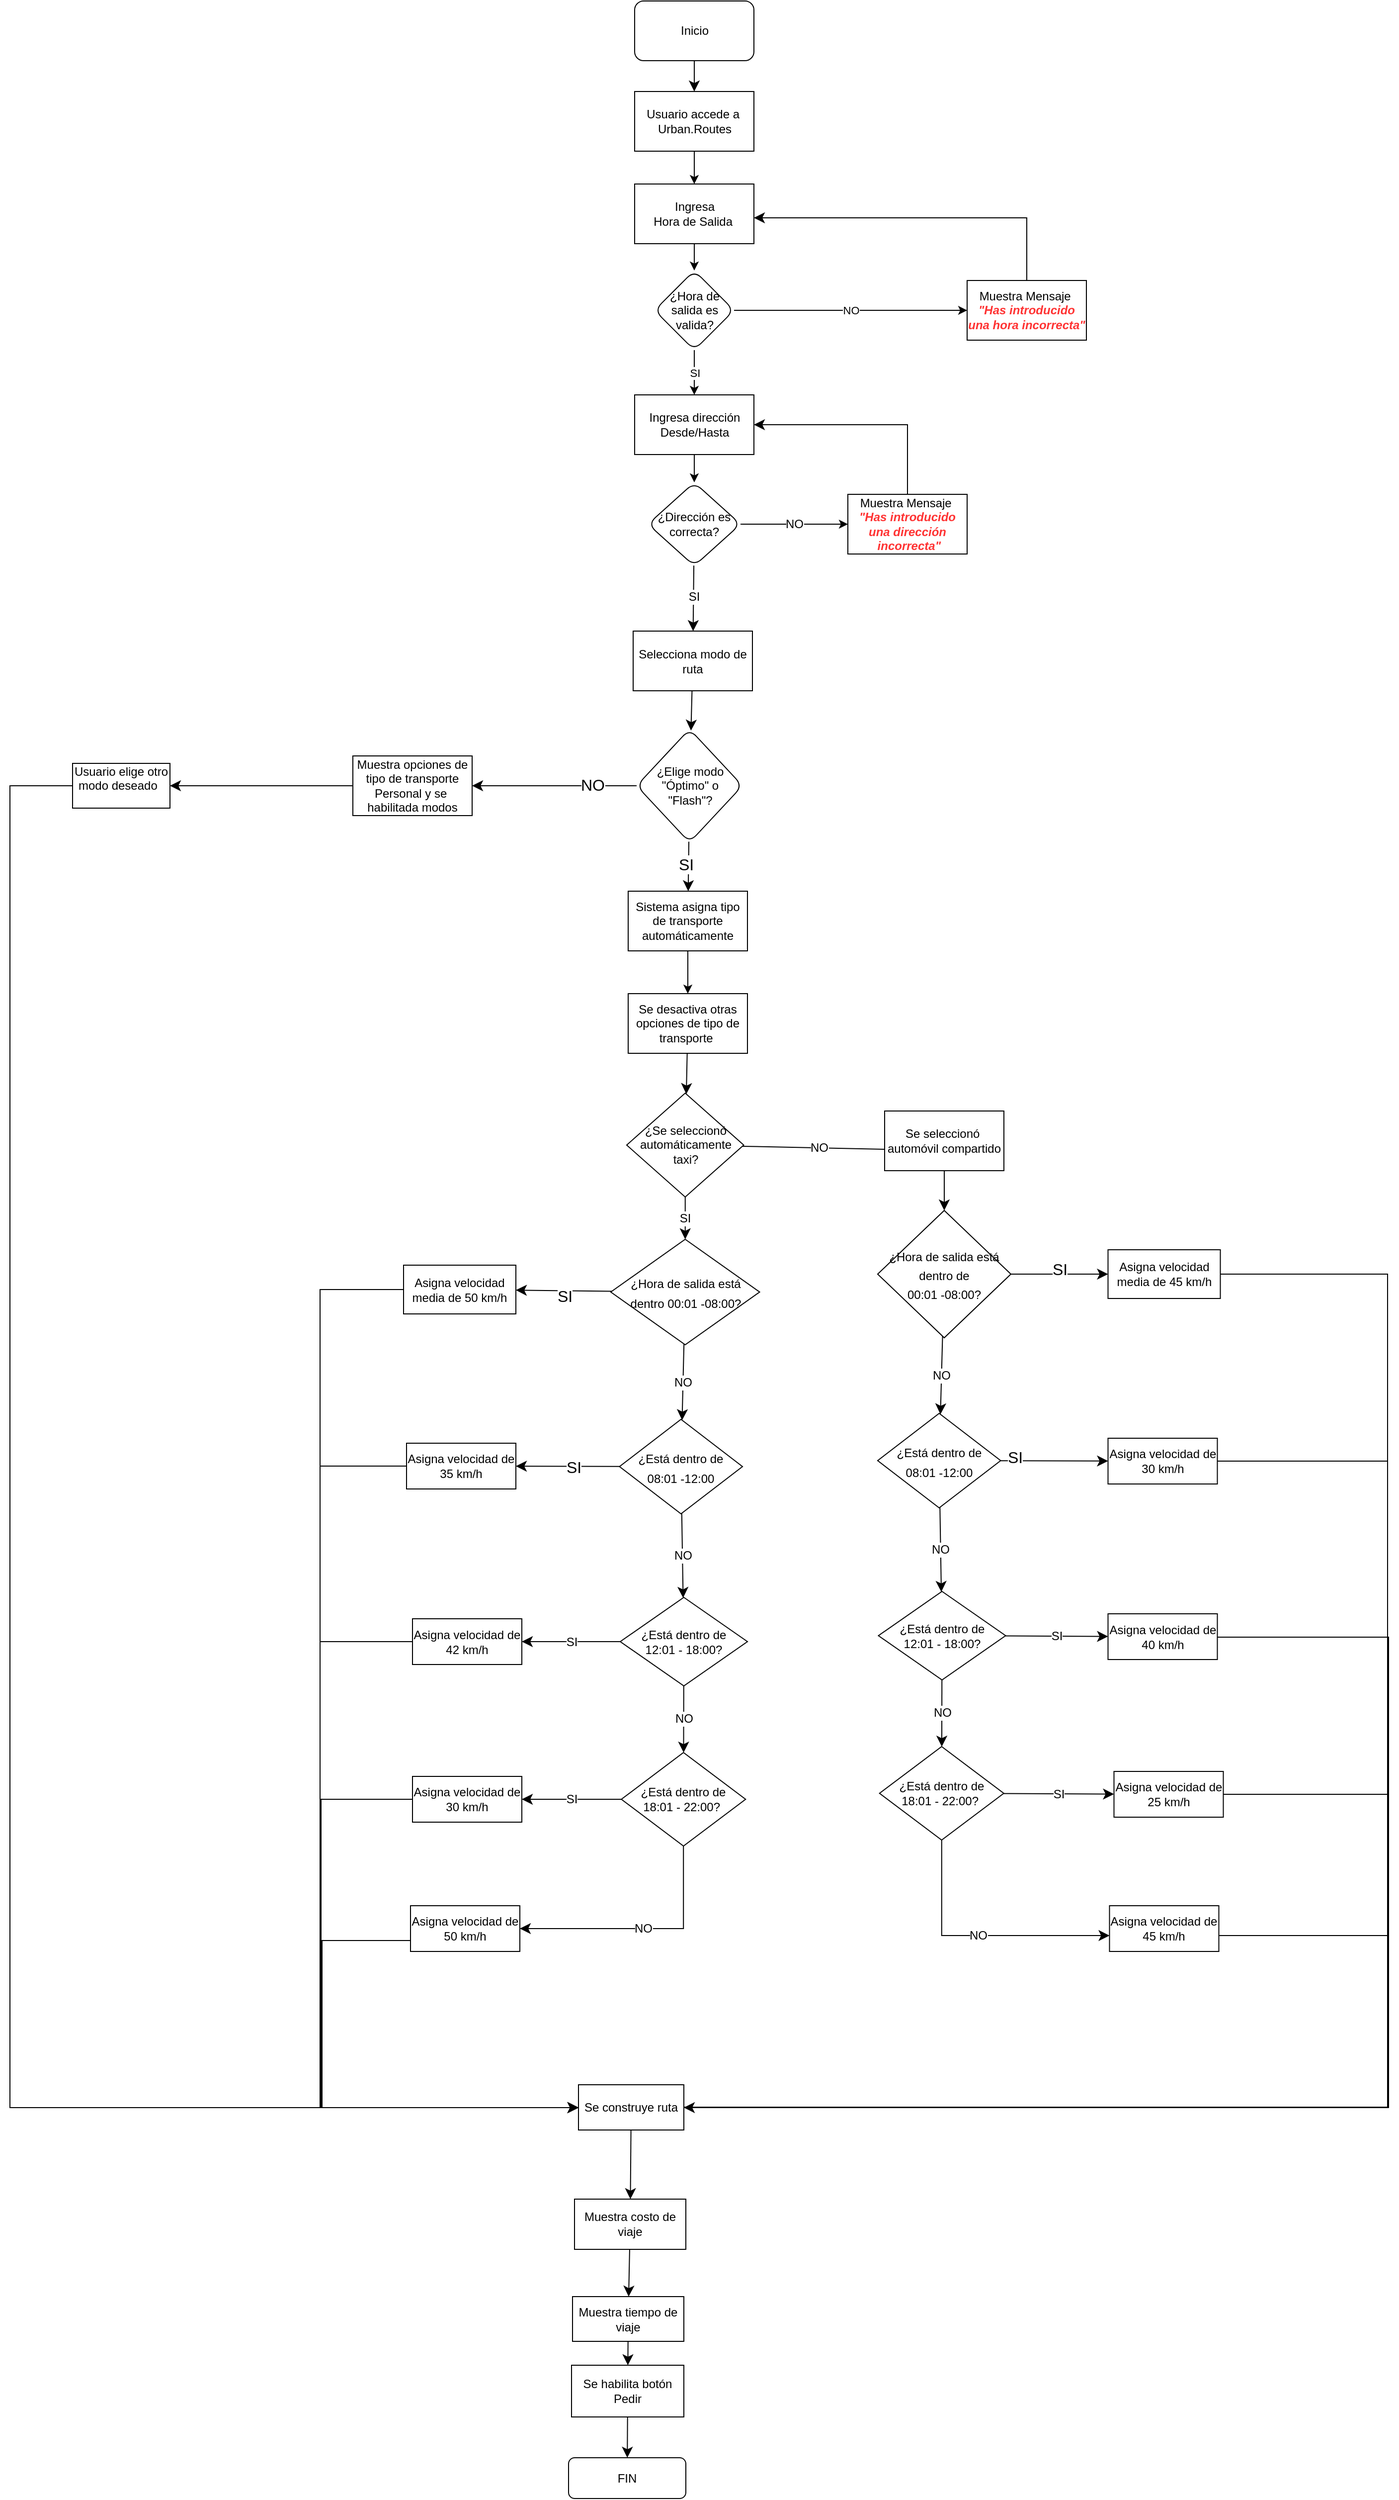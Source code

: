 <mxfile version="21.5.2" type="device">
  <diagram name="Copia de Diagrama de flujos" id="byBiHym7ntXCH05FUIv-">
    <mxGraphModel dx="3190" dy="2285" grid="0" gridSize="10" guides="1" tooltips="1" connect="1" arrows="1" fold="1" page="0" pageScale="1" pageWidth="827" pageHeight="1169" math="0" shadow="0">
      <root>
        <mxCell id="DJVKlbWjFwOTCAUO51Do-0" />
        <mxCell id="DJVKlbWjFwOTCAUO51Do-1" parent="DJVKlbWjFwOTCAUO51Do-0" />
        <mxCell id="DJVKlbWjFwOTCAUO51Do-20" value="" style="edgeStyle=none;curved=1;rounded=0;orthogonalLoop=1;jettySize=auto;html=1;fontSize=12;startSize=8;endSize=8;" edge="1" parent="DJVKlbWjFwOTCAUO51Do-1" source="DJVKlbWjFwOTCAUO51Do-24" target="DJVKlbWjFwOTCAUO51Do-32">
          <mxGeometry relative="1" as="geometry" />
        </mxCell>
        <mxCell id="DJVKlbWjFwOTCAUO51Do-21" value="&lt;font style=&quot;vertical-align: inherit;&quot;&gt;&lt;font style=&quot;vertical-align: inherit;&quot;&gt;SI&lt;/font&gt;&lt;/font&gt;" style="edgeLabel;html=1;align=center;verticalAlign=middle;resizable=0;points=[];fontSize=16;" vertex="1" connectable="0" parent="DJVKlbWjFwOTCAUO51Do-20">
          <mxGeometry x="0.247" y="-1" relative="1" as="geometry">
            <mxPoint x="-2" y="-8" as="offset" />
          </mxGeometry>
        </mxCell>
        <mxCell id="DJVKlbWjFwOTCAUO51Do-22" value="" style="edgeStyle=none;curved=1;rounded=0;orthogonalLoop=1;jettySize=auto;html=1;fontSize=12;startSize=8;endSize=8;" edge="1" parent="DJVKlbWjFwOTCAUO51Do-1" source="DJVKlbWjFwOTCAUO51Do-24" target="DJVKlbWjFwOTCAUO51Do-26">
          <mxGeometry relative="1" as="geometry" />
        </mxCell>
        <mxCell id="DJVKlbWjFwOTCAUO51Do-23" value="NO" style="edgeLabel;html=1;align=center;verticalAlign=middle;resizable=0;points=[];fontSize=16;" vertex="1" connectable="0" parent="DJVKlbWjFwOTCAUO51Do-22">
          <mxGeometry x="-0.454" y="-1" relative="1" as="geometry">
            <mxPoint as="offset" />
          </mxGeometry>
        </mxCell>
        <mxCell id="DJVKlbWjFwOTCAUO51Do-24" value="&lt;font style=&quot;vertical-align: inherit;&quot;&gt;&lt;font style=&quot;vertical-align: inherit;&quot;&gt;¿Elige modo &quot;Óptimo&quot; o &quot;Flash&quot;?&lt;/font&gt;&lt;/font&gt;" style="rhombus;whiteSpace=wrap;html=1;rounded=1;" vertex="1" parent="DJVKlbWjFwOTCAUO51Do-1">
          <mxGeometry x="101.5" y="287" width="106.5" height="114" as="geometry" />
        </mxCell>
        <mxCell id="OaD3FQ7PiitbQFgvb0ac-13" style="edgeStyle=none;curved=1;rounded=0;orthogonalLoop=1;jettySize=auto;html=1;fontSize=12;startSize=8;endSize=8;" edge="1" parent="DJVKlbWjFwOTCAUO51Do-1" source="DJVKlbWjFwOTCAUO51Do-26" target="OaD3FQ7PiitbQFgvb0ac-12">
          <mxGeometry relative="1" as="geometry" />
        </mxCell>
        <mxCell id="DJVKlbWjFwOTCAUO51Do-26" value="&lt;font style=&quot;vertical-align: inherit;&quot;&gt;&lt;font style=&quot;vertical-align: inherit;&quot;&gt;Muestra opciones de tipo de transporte Personal y se&amp;nbsp; habilitada modos&lt;/font&gt;&lt;/font&gt;" style="whiteSpace=wrap;html=1;rounded=0;" vertex="1" parent="DJVKlbWjFwOTCAUO51Do-1">
          <mxGeometry x="-184" y="314" width="120" height="60" as="geometry" />
        </mxCell>
        <mxCell id="OaD3FQ7PiitbQFgvb0ac-4" style="edgeStyle=none;curved=1;rounded=0;orthogonalLoop=1;jettySize=auto;html=1;fontSize=12;startSize=8;endSize=8;" edge="1" parent="DJVKlbWjFwOTCAUO51Do-1" source="DJVKlbWjFwOTCAUO51Do-30" target="OaD3FQ7PiitbQFgvb0ac-0">
          <mxGeometry relative="1" as="geometry" />
        </mxCell>
        <mxCell id="DJVKlbWjFwOTCAUO51Do-30" value="Muestra costo de viaje" style="whiteSpace=wrap;html=1;rounded=0;" vertex="1" parent="DJVKlbWjFwOTCAUO51Do-1">
          <mxGeometry x="39" y="1765" width="112" height="50.5" as="geometry" />
        </mxCell>
        <mxCell id="DJVKlbWjFwOTCAUO51Do-31" value="" style="edgeStyle=orthogonalEdgeStyle;rounded=0;orthogonalLoop=1;jettySize=auto;html=1;" edge="1" parent="DJVKlbWjFwOTCAUO51Do-1" source="DJVKlbWjFwOTCAUO51Do-32" target="DJVKlbWjFwOTCAUO51Do-34">
          <mxGeometry relative="1" as="geometry" />
        </mxCell>
        <mxCell id="DJVKlbWjFwOTCAUO51Do-32" value="&lt;font style=&quot;vertical-align: inherit;&quot;&gt;&lt;font style=&quot;vertical-align: inherit;&quot;&gt;Sistema asigna tipo de transporte automáticamente&lt;/font&gt;&lt;/font&gt;" style="whiteSpace=wrap;html=1;rounded=0;" vertex="1" parent="DJVKlbWjFwOTCAUO51Do-1">
          <mxGeometry x="93" y="450" width="120" height="60" as="geometry" />
        </mxCell>
        <mxCell id="VWVHDejCQI2ahtRvYN2B-2" value="" style="edgeStyle=none;curved=1;rounded=0;orthogonalLoop=1;jettySize=auto;html=1;fontSize=12;startSize=8;endSize=8;" edge="1" parent="DJVKlbWjFwOTCAUO51Do-1" source="DJVKlbWjFwOTCAUO51Do-34" target="DJVKlbWjFwOTCAUO51Do-72">
          <mxGeometry relative="1" as="geometry" />
        </mxCell>
        <mxCell id="DJVKlbWjFwOTCAUO51Do-34" value="Se desactiva otras opciones de tipo de transporte&amp;nbsp;" style="whiteSpace=wrap;html=1;rounded=0;" vertex="1" parent="DJVKlbWjFwOTCAUO51Do-1">
          <mxGeometry x="93" y="553" width="120" height="60" as="geometry" />
        </mxCell>
        <mxCell id="ie_WDVUmgcFGtr-036Cm-3" value="" style="edgeStyle=none;curved=1;rounded=0;orthogonalLoop=1;jettySize=auto;html=1;fontSize=12;startSize=8;endSize=8;" edge="1" parent="DJVKlbWjFwOTCAUO51Do-1" source="DJVKlbWjFwOTCAUO51Do-35" target="DJVKlbWjFwOTCAUO51Do-24">
          <mxGeometry relative="1" as="geometry" />
        </mxCell>
        <mxCell id="DJVKlbWjFwOTCAUO51Do-35" value="Selecciona modo de ruta" style="whiteSpace=wrap;html=1;rounded=0;" vertex="1" parent="DJVKlbWjFwOTCAUO51Do-1">
          <mxGeometry x="98" y="188.5" width="120" height="60" as="geometry" />
        </mxCell>
        <mxCell id="DJVKlbWjFwOTCAUO51Do-38" value="FIN" style="whiteSpace=wrap;html=1;rounded=1;" vertex="1" parent="DJVKlbWjFwOTCAUO51Do-1">
          <mxGeometry x="33" y="2025" width="118" height="41" as="geometry" />
        </mxCell>
        <mxCell id="DJVKlbWjFwOTCAUO51Do-45" style="edgeStyle=none;curved=1;rounded=0;orthogonalLoop=1;jettySize=auto;html=1;exitX=0.75;exitY=0;exitDx=0;exitDy=0;fontSize=12;startSize=8;endSize=8;" edge="1" parent="DJVKlbWjFwOTCAUO51Do-1">
          <mxGeometry relative="1" as="geometry">
            <mxPoint x="-203.75" y="431" as="sourcePoint" />
            <mxPoint x="-203.75" y="431" as="targetPoint" />
          </mxGeometry>
        </mxCell>
        <mxCell id="DJVKlbWjFwOTCAUO51Do-46" style="edgeStyle=none;curved=1;rounded=0;orthogonalLoop=1;jettySize=auto;html=1;exitX=0.25;exitY=0;exitDx=0;exitDy=0;fontSize=12;startSize=8;endSize=8;" edge="1" parent="DJVKlbWjFwOTCAUO51Do-1" source="DJVKlbWjFwOTCAUO51Do-32" target="DJVKlbWjFwOTCAUO51Do-32">
          <mxGeometry relative="1" as="geometry" />
        </mxCell>
        <mxCell id="DJVKlbWjFwOTCAUO51Do-48" value="NO" style="edgeStyle=none;curved=1;rounded=0;orthogonalLoop=1;jettySize=auto;html=1;fontSize=12;startSize=8;endSize=8;" edge="1" parent="DJVKlbWjFwOTCAUO51Do-1" source="DJVKlbWjFwOTCAUO51Do-51" target="DJVKlbWjFwOTCAUO51Do-56">
          <mxGeometry relative="1" as="geometry">
            <mxPoint x="152" y="932" as="sourcePoint" />
          </mxGeometry>
        </mxCell>
        <mxCell id="DJVKlbWjFwOTCAUO51Do-49" style="edgeStyle=none;curved=1;rounded=0;orthogonalLoop=1;jettySize=auto;html=1;fontSize=12;startSize=8;endSize=8;" edge="1" parent="DJVKlbWjFwOTCAUO51Do-1" source="DJVKlbWjFwOTCAUO51Do-51" target="DJVKlbWjFwOTCAUO51Do-52">
          <mxGeometry relative="1" as="geometry" />
        </mxCell>
        <mxCell id="DJVKlbWjFwOTCAUO51Do-50" value="SI" style="edgeLabel;html=1;align=center;verticalAlign=middle;resizable=0;points=[];fontSize=16;" connectable="0" vertex="1" parent="DJVKlbWjFwOTCAUO51Do-49">
          <mxGeometry x="-0.007" y="5" relative="1" as="geometry">
            <mxPoint as="offset" />
          </mxGeometry>
        </mxCell>
        <mxCell id="DJVKlbWjFwOTCAUO51Do-51" value="&lt;font style=&quot;font-size: 12px;&quot;&gt;¿Hora de salida está dentro 00:01 -08:00?&lt;/font&gt;" style="rhombus;whiteSpace=wrap;html=1;fontSize=16;" vertex="1" parent="DJVKlbWjFwOTCAUO51Do-1">
          <mxGeometry x="75.5" y="800" width="149.75" height="106" as="geometry" />
        </mxCell>
        <mxCell id="OaD3FQ7PiitbQFgvb0ac-7" style="edgeStyle=orthogonalEdgeStyle;rounded=0;orthogonalLoop=1;jettySize=auto;html=1;fontSize=12;startSize=8;endSize=8;" edge="1" parent="DJVKlbWjFwOTCAUO51Do-1" source="DJVKlbWjFwOTCAUO51Do-52" target="OaD3FQ7PiitbQFgvb0ac-17">
          <mxGeometry relative="1" as="geometry">
            <mxPoint x="-244" y="1653" as="targetPoint" />
            <Array as="points">
              <mxPoint x="-217" y="851" />
              <mxPoint x="-217" y="1673" />
            </Array>
          </mxGeometry>
        </mxCell>
        <mxCell id="DJVKlbWjFwOTCAUO51Do-52" value="Asigna velocidad media de 50 km/h" style="rounded=0;whiteSpace=wrap;html=1;fontSize=12;" vertex="1" parent="DJVKlbWjFwOTCAUO51Do-1">
          <mxGeometry x="-133" y="826" width="113" height="49" as="geometry" />
        </mxCell>
        <mxCell id="DJVKlbWjFwOTCAUO51Do-53" value="NO" style="edgeStyle=none;curved=1;rounded=0;orthogonalLoop=1;jettySize=auto;html=1;fontSize=12;startSize=8;endSize=8;" edge="1" parent="DJVKlbWjFwOTCAUO51Do-1" source="DJVKlbWjFwOTCAUO51Do-56" target="DJVKlbWjFwOTCAUO51Do-60">
          <mxGeometry relative="1" as="geometry" />
        </mxCell>
        <mxCell id="DJVKlbWjFwOTCAUO51Do-54" value="" style="edgeStyle=none;curved=1;rounded=0;orthogonalLoop=1;jettySize=auto;html=1;fontSize=12;startSize=8;endSize=8;" edge="1" parent="DJVKlbWjFwOTCAUO51Do-1" source="DJVKlbWjFwOTCAUO51Do-56" target="DJVKlbWjFwOTCAUO51Do-57">
          <mxGeometry relative="1" as="geometry" />
        </mxCell>
        <mxCell id="DJVKlbWjFwOTCAUO51Do-55" value="SI" style="edgeLabel;html=1;align=center;verticalAlign=middle;resizable=0;points=[];fontSize=16;" connectable="0" vertex="1" parent="DJVKlbWjFwOTCAUO51Do-54">
          <mxGeometry x="-0.421" y="2" relative="1" as="geometry">
            <mxPoint x="-17" y="-2" as="offset" />
          </mxGeometry>
        </mxCell>
        <mxCell id="DJVKlbWjFwOTCAUO51Do-56" value="&lt;font style=&quot;font-size: 12px;&quot;&gt;¿Está dentro de &lt;br&gt;08:01 -12:00&lt;/font&gt;" style="rhombus;whiteSpace=wrap;html=1;fontSize=16;" vertex="1" parent="DJVKlbWjFwOTCAUO51Do-1">
          <mxGeometry x="84.25" y="981" width="123.75" height="95" as="geometry" />
        </mxCell>
        <mxCell id="OaD3FQ7PiitbQFgvb0ac-21" style="edgeStyle=orthogonalEdgeStyle;rounded=0;orthogonalLoop=1;jettySize=auto;html=1;fontSize=12;startSize=8;endSize=8;" edge="1" parent="DJVKlbWjFwOTCAUO51Do-1" source="DJVKlbWjFwOTCAUO51Do-57" target="OaD3FQ7PiitbQFgvb0ac-17">
          <mxGeometry relative="1" as="geometry">
            <Array as="points">
              <mxPoint x="-217" y="1028" />
              <mxPoint x="-217" y="1673" />
            </Array>
          </mxGeometry>
        </mxCell>
        <mxCell id="DJVKlbWjFwOTCAUO51Do-57" value="Asigna velocidad de &lt;br&gt;35 km/h" style="rounded=0;whiteSpace=wrap;html=1;fontSize=12;" vertex="1" parent="DJVKlbWjFwOTCAUO51Do-1">
          <mxGeometry x="-130" y="1005" width="110" height="46" as="geometry" />
        </mxCell>
        <mxCell id="DJVKlbWjFwOTCAUO51Do-58" value="NO" style="edgeStyle=none;curved=1;rounded=0;orthogonalLoop=1;jettySize=auto;html=1;fontSize=12;startSize=8;endSize=8;" edge="1" parent="DJVKlbWjFwOTCAUO51Do-1" source="DJVKlbWjFwOTCAUO51Do-60" target="DJVKlbWjFwOTCAUO51Do-64">
          <mxGeometry relative="1" as="geometry" />
        </mxCell>
        <mxCell id="DJVKlbWjFwOTCAUO51Do-59" value="SI" style="edgeStyle=none;curved=1;rounded=0;orthogonalLoop=1;jettySize=auto;html=1;fontSize=12;startSize=8;endSize=8;" edge="1" parent="DJVKlbWjFwOTCAUO51Do-1" source="DJVKlbWjFwOTCAUO51Do-60" target="DJVKlbWjFwOTCAUO51Do-67">
          <mxGeometry relative="1" as="geometry" />
        </mxCell>
        <mxCell id="DJVKlbWjFwOTCAUO51Do-60" value="¿Está dentro de&lt;br&gt;&amp;nbsp;12:01 - 18:00?&amp;nbsp;" style="rhombus;whiteSpace=wrap;html=1;fontSize=12;" vertex="1" parent="DJVKlbWjFwOTCAUO51Do-1">
          <mxGeometry x="85" y="1160" width="128" height="89" as="geometry" />
        </mxCell>
        <mxCell id="DJVKlbWjFwOTCAUO51Do-62" value="NO" style="edgeStyle=orthogonalEdgeStyle;rounded=0;orthogonalLoop=1;jettySize=auto;html=1;fontSize=12;startSize=8;endSize=8;" edge="1" parent="DJVKlbWjFwOTCAUO51Do-1" source="DJVKlbWjFwOTCAUO51Do-64" target="DJVKlbWjFwOTCAUO51Do-69">
          <mxGeometry relative="1" as="geometry">
            <mxPoint x="147.379" y="1455.473" as="targetPoint" />
            <Array as="points">
              <mxPoint x="149" y="1493" />
            </Array>
          </mxGeometry>
        </mxCell>
        <mxCell id="DJVKlbWjFwOTCAUO51Do-63" value="SI" style="edgeStyle=none;curved=1;rounded=0;orthogonalLoop=1;jettySize=auto;html=1;fontSize=12;startSize=8;endSize=8;" edge="1" parent="DJVKlbWjFwOTCAUO51Do-1" source="DJVKlbWjFwOTCAUO51Do-64" target="DJVKlbWjFwOTCAUO51Do-68">
          <mxGeometry relative="1" as="geometry" />
        </mxCell>
        <mxCell id="DJVKlbWjFwOTCAUO51Do-64" value="¿Está dentro de &lt;br&gt;18:01 - 22:00?&amp;nbsp;" style="rhombus;whiteSpace=wrap;html=1;fontSize=12;" vertex="1" parent="DJVKlbWjFwOTCAUO51Do-1">
          <mxGeometry x="86.13" y="1316" width="125" height="94" as="geometry" />
        </mxCell>
        <mxCell id="OaD3FQ7PiitbQFgvb0ac-20" style="edgeStyle=orthogonalEdgeStyle;rounded=0;orthogonalLoop=1;jettySize=auto;html=1;fontSize=12;startSize=8;endSize=8;" edge="1" parent="DJVKlbWjFwOTCAUO51Do-1" source="DJVKlbWjFwOTCAUO51Do-67" target="OaD3FQ7PiitbQFgvb0ac-17">
          <mxGeometry relative="1" as="geometry">
            <Array as="points">
              <mxPoint x="-217" y="1205" />
              <mxPoint x="-217" y="1673" />
            </Array>
          </mxGeometry>
        </mxCell>
        <mxCell id="DJVKlbWjFwOTCAUO51Do-67" value="Asigna velocidad de &lt;br&gt;42 km/h" style="rounded=0;whiteSpace=wrap;html=1;fontSize=12;" vertex="1" parent="DJVKlbWjFwOTCAUO51Do-1">
          <mxGeometry x="-124" y="1181.5" width="110" height="46" as="geometry" />
        </mxCell>
        <mxCell id="OaD3FQ7PiitbQFgvb0ac-19" style="edgeStyle=orthogonalEdgeStyle;rounded=0;orthogonalLoop=1;jettySize=auto;html=1;fontSize=12;startSize=8;endSize=8;" edge="1" parent="DJVKlbWjFwOTCAUO51Do-1" source="DJVKlbWjFwOTCAUO51Do-68" target="OaD3FQ7PiitbQFgvb0ac-17">
          <mxGeometry relative="1" as="geometry">
            <Array as="points">
              <mxPoint x="-216" y="1363" />
              <mxPoint x="-216" y="1673" />
            </Array>
          </mxGeometry>
        </mxCell>
        <mxCell id="DJVKlbWjFwOTCAUO51Do-68" value="Asigna velocidad de &lt;br&gt;30 km/h" style="rounded=0;whiteSpace=wrap;html=1;fontSize=12;" vertex="1" parent="DJVKlbWjFwOTCAUO51Do-1">
          <mxGeometry x="-124" y="1340" width="110" height="46" as="geometry" />
        </mxCell>
        <mxCell id="OaD3FQ7PiitbQFgvb0ac-18" style="edgeStyle=orthogonalEdgeStyle;rounded=0;orthogonalLoop=1;jettySize=auto;html=1;fontSize=12;startSize=8;endSize=8;" edge="1" parent="DJVKlbWjFwOTCAUO51Do-1" source="DJVKlbWjFwOTCAUO51Do-69" target="OaD3FQ7PiitbQFgvb0ac-17">
          <mxGeometry relative="1" as="geometry">
            <Array as="points">
              <mxPoint x="-215" y="1505" />
              <mxPoint x="-215" y="1673" />
            </Array>
          </mxGeometry>
        </mxCell>
        <mxCell id="DJVKlbWjFwOTCAUO51Do-69" value="Asigna velocidad de &lt;br&gt;50 km/h" style="rounded=0;whiteSpace=wrap;html=1;fontSize=12;" vertex="1" parent="DJVKlbWjFwOTCAUO51Do-1">
          <mxGeometry x="-126" y="1470" width="110" height="46" as="geometry" />
        </mxCell>
        <mxCell id="DJVKlbWjFwOTCAUO51Do-70" value="SI" style="edgeStyle=none;curved=1;rounded=0;orthogonalLoop=1;jettySize=auto;html=1;fontSize=12;startSize=8;endSize=8;" edge="1" parent="DJVKlbWjFwOTCAUO51Do-1" source="DJVKlbWjFwOTCAUO51Do-72" target="DJVKlbWjFwOTCAUO51Do-51">
          <mxGeometry relative="1" as="geometry" />
        </mxCell>
        <mxCell id="VWVHDejCQI2ahtRvYN2B-4" value="NO" style="edgeStyle=none;curved=1;rounded=0;orthogonalLoop=1;jettySize=auto;html=1;fontSize=12;startSize=8;endSize=8;entryX=0.092;entryY=0.645;entryDx=0;entryDy=0;entryPerimeter=0;" edge="1" parent="DJVKlbWjFwOTCAUO51Do-1" source="DJVKlbWjFwOTCAUO51Do-72" target="OaD3FQ7PiitbQFgvb0ac-24">
          <mxGeometry x="0.003" relative="1" as="geometry">
            <mxPoint x="348.503" y="709.715" as="targetPoint" />
            <mxPoint as="offset" />
          </mxGeometry>
        </mxCell>
        <mxCell id="DJVKlbWjFwOTCAUO51Do-72" value="¿Se seleccionó automáticamente taxi?" style="rhombus;whiteSpace=wrap;html=1;fontSize=12;direction=south;" vertex="1" parent="DJVKlbWjFwOTCAUO51Do-1">
          <mxGeometry x="91.5" y="653" width="117.75" height="104.5" as="geometry" />
        </mxCell>
        <mxCell id="VWVHDejCQI2ahtRvYN2B-5" value="NO" style="edgeStyle=none;curved=1;rounded=0;orthogonalLoop=1;jettySize=auto;html=1;fontSize=12;startSize=8;endSize=8;" edge="1" parent="DJVKlbWjFwOTCAUO51Do-1" source="VWVHDejCQI2ahtRvYN2B-8" target="VWVHDejCQI2ahtRvYN2B-13">
          <mxGeometry relative="1" as="geometry">
            <mxPoint x="411.75" y="926" as="sourcePoint" />
          </mxGeometry>
        </mxCell>
        <mxCell id="VWVHDejCQI2ahtRvYN2B-6" style="edgeStyle=none;curved=1;rounded=0;orthogonalLoop=1;jettySize=auto;html=1;fontSize=12;startSize=8;endSize=8;" edge="1" parent="DJVKlbWjFwOTCAUO51Do-1" source="VWVHDejCQI2ahtRvYN2B-8" target="VWVHDejCQI2ahtRvYN2B-9">
          <mxGeometry relative="1" as="geometry" />
        </mxCell>
        <mxCell id="VWVHDejCQI2ahtRvYN2B-7" value="SI" style="edgeLabel;html=1;align=center;verticalAlign=middle;resizable=0;points=[];fontSize=16;" connectable="0" vertex="1" parent="VWVHDejCQI2ahtRvYN2B-6">
          <mxGeometry x="-0.007" y="5" relative="1" as="geometry">
            <mxPoint as="offset" />
          </mxGeometry>
        </mxCell>
        <mxCell id="VWVHDejCQI2ahtRvYN2B-8" value="&lt;font style=&quot;font-size: 12px;&quot;&gt;¿Hora de salida está dentro de &lt;br&gt;00:01 -08:00?&lt;/font&gt;" style="rhombus;whiteSpace=wrap;html=1;fontSize=16;" vertex="1" parent="DJVKlbWjFwOTCAUO51Do-1">
          <mxGeometry x="344" y="771" width="134" height="128" as="geometry" />
        </mxCell>
        <mxCell id="OaD3FQ7PiitbQFgvb0ac-26" style="edgeStyle=orthogonalEdgeStyle;rounded=0;orthogonalLoop=1;jettySize=auto;html=1;fontSize=12;startSize=8;endSize=8;" edge="1" parent="DJVKlbWjFwOTCAUO51Do-1" source="VWVHDejCQI2ahtRvYN2B-9" target="OaD3FQ7PiitbQFgvb0ac-17">
          <mxGeometry relative="1" as="geometry">
            <Array as="points">
              <mxPoint x="857" y="835" />
              <mxPoint x="857" y="1673" />
            </Array>
          </mxGeometry>
        </mxCell>
        <mxCell id="VWVHDejCQI2ahtRvYN2B-9" value="Asigna velocidad media de 45 km/h" style="rounded=0;whiteSpace=wrap;html=1;fontSize=12;" vertex="1" parent="DJVKlbWjFwOTCAUO51Do-1">
          <mxGeometry x="575.75" y="810.5" width="113" height="49" as="geometry" />
        </mxCell>
        <mxCell id="VWVHDejCQI2ahtRvYN2B-10" value="NO" style="edgeStyle=none;curved=1;rounded=0;orthogonalLoop=1;jettySize=auto;html=1;fontSize=12;startSize=8;endSize=8;" edge="1" parent="DJVKlbWjFwOTCAUO51Do-1" source="VWVHDejCQI2ahtRvYN2B-13" target="VWVHDejCQI2ahtRvYN2B-17">
          <mxGeometry relative="1" as="geometry" />
        </mxCell>
        <mxCell id="VWVHDejCQI2ahtRvYN2B-11" value="" style="edgeStyle=none;curved=1;rounded=0;orthogonalLoop=1;jettySize=auto;html=1;fontSize=12;startSize=8;endSize=8;" edge="1" parent="DJVKlbWjFwOTCAUO51Do-1" source="VWVHDejCQI2ahtRvYN2B-13" target="VWVHDejCQI2ahtRvYN2B-14">
          <mxGeometry relative="1" as="geometry" />
        </mxCell>
        <mxCell id="VWVHDejCQI2ahtRvYN2B-12" value="SI" style="edgeLabel;html=1;align=center;verticalAlign=middle;resizable=0;points=[];fontSize=16;" connectable="0" vertex="1" parent="VWVHDejCQI2ahtRvYN2B-11">
          <mxGeometry x="-0.421" y="2" relative="1" as="geometry">
            <mxPoint x="-17" y="-2" as="offset" />
          </mxGeometry>
        </mxCell>
        <mxCell id="VWVHDejCQI2ahtRvYN2B-13" value="&lt;font style=&quot;font-size: 12px;&quot;&gt;¿Está dentro de &lt;br&gt;08:01 -12:00&lt;/font&gt;" style="rhombus;whiteSpace=wrap;html=1;fontSize=16;" vertex="1" parent="DJVKlbWjFwOTCAUO51Do-1">
          <mxGeometry x="344" y="975" width="123.75" height="95" as="geometry" />
        </mxCell>
        <mxCell id="VWVHDejCQI2ahtRvYN2B-14" value="Asigna velocidad de &lt;br&gt;30 km/h" style="rounded=0;whiteSpace=wrap;html=1;fontSize=12;" vertex="1" parent="DJVKlbWjFwOTCAUO51Do-1">
          <mxGeometry x="575.75" y="1000" width="110" height="46" as="geometry" />
        </mxCell>
        <mxCell id="VWVHDejCQI2ahtRvYN2B-15" value="NO" style="edgeStyle=none;curved=1;rounded=0;orthogonalLoop=1;jettySize=auto;html=1;fontSize=12;startSize=8;endSize=8;" edge="1" parent="DJVKlbWjFwOTCAUO51Do-1" source="VWVHDejCQI2ahtRvYN2B-17" target="VWVHDejCQI2ahtRvYN2B-20">
          <mxGeometry relative="1" as="geometry" />
        </mxCell>
        <mxCell id="VWVHDejCQI2ahtRvYN2B-16" value="SI" style="edgeStyle=none;curved=1;rounded=0;orthogonalLoop=1;jettySize=auto;html=1;fontSize=12;startSize=8;endSize=8;" edge="1" parent="DJVKlbWjFwOTCAUO51Do-1" source="VWVHDejCQI2ahtRvYN2B-17" target="VWVHDejCQI2ahtRvYN2B-23">
          <mxGeometry relative="1" as="geometry" />
        </mxCell>
        <mxCell id="VWVHDejCQI2ahtRvYN2B-17" value="¿Está dentro de&lt;br&gt;&amp;nbsp;12:01 - 18:00?&amp;nbsp;" style="rhombus;whiteSpace=wrap;html=1;fontSize=12;" vertex="1" parent="DJVKlbWjFwOTCAUO51Do-1">
          <mxGeometry x="344.75" y="1154" width="128" height="89" as="geometry" />
        </mxCell>
        <mxCell id="VWVHDejCQI2ahtRvYN2B-18" value="NO" style="edgeStyle=orthogonalEdgeStyle;rounded=0;orthogonalLoop=1;jettySize=auto;html=1;fontSize=12;startSize=8;endSize=8;" edge="1" parent="DJVKlbWjFwOTCAUO51Do-1" source="VWVHDejCQI2ahtRvYN2B-20" target="VWVHDejCQI2ahtRvYN2B-25">
          <mxGeometry relative="1" as="geometry">
            <mxPoint x="407.129" y="1449.473" as="targetPoint" />
            <Array as="points">
              <mxPoint x="408" y="1500" />
            </Array>
          </mxGeometry>
        </mxCell>
        <mxCell id="VWVHDejCQI2ahtRvYN2B-19" value="SI" style="edgeStyle=none;curved=1;rounded=0;orthogonalLoop=1;jettySize=auto;html=1;fontSize=12;startSize=8;endSize=8;" edge="1" parent="DJVKlbWjFwOTCAUO51Do-1" source="VWVHDejCQI2ahtRvYN2B-20" target="VWVHDejCQI2ahtRvYN2B-24">
          <mxGeometry relative="1" as="geometry" />
        </mxCell>
        <mxCell id="VWVHDejCQI2ahtRvYN2B-20" value="¿Está dentro de &lt;br&gt;18:01 - 22:00?&amp;nbsp;" style="rhombus;whiteSpace=wrap;html=1;fontSize=12;" vertex="1" parent="DJVKlbWjFwOTCAUO51Do-1">
          <mxGeometry x="345.88" y="1310" width="125" height="94" as="geometry" />
        </mxCell>
        <mxCell id="VWVHDejCQI2ahtRvYN2B-23" value="Asigna velocidad de &lt;br&gt;40 km/h" style="rounded=0;whiteSpace=wrap;html=1;fontSize=12;" vertex="1" parent="DJVKlbWjFwOTCAUO51Do-1">
          <mxGeometry x="575.75" y="1176.5" width="110" height="46" as="geometry" />
        </mxCell>
        <mxCell id="VWVHDejCQI2ahtRvYN2B-24" value="Asigna velocidad de &lt;br&gt;25 km/h" style="rounded=0;whiteSpace=wrap;html=1;fontSize=12;" vertex="1" parent="DJVKlbWjFwOTCAUO51Do-1">
          <mxGeometry x="581.75" y="1335" width="110" height="46" as="geometry" />
        </mxCell>
        <mxCell id="VWVHDejCQI2ahtRvYN2B-25" value="Asigna velocidad de &lt;br&gt;45 km/h" style="rounded=0;whiteSpace=wrap;html=1;fontSize=12;" vertex="1" parent="DJVKlbWjFwOTCAUO51Do-1">
          <mxGeometry x="577.25" y="1470" width="110" height="46" as="geometry" />
        </mxCell>
        <mxCell id="OaD3FQ7PiitbQFgvb0ac-5" style="edgeStyle=none;curved=1;rounded=0;orthogonalLoop=1;jettySize=auto;html=1;fontSize=12;startSize=8;endSize=8;" edge="1" parent="DJVKlbWjFwOTCAUO51Do-1" source="OaD3FQ7PiitbQFgvb0ac-0" target="OaD3FQ7PiitbQFgvb0ac-1">
          <mxGeometry relative="1" as="geometry" />
        </mxCell>
        <mxCell id="OaD3FQ7PiitbQFgvb0ac-0" value="Muestra tiempo de viaje" style="whiteSpace=wrap;html=1;rounded=0;" vertex="1" parent="DJVKlbWjFwOTCAUO51Do-1">
          <mxGeometry x="37" y="1863" width="112" height="45" as="geometry" />
        </mxCell>
        <mxCell id="OaD3FQ7PiitbQFgvb0ac-6" value="" style="edgeStyle=none;curved=1;rounded=0;orthogonalLoop=1;jettySize=auto;html=1;fontSize=12;startSize=8;endSize=8;" edge="1" parent="DJVKlbWjFwOTCAUO51Do-1" source="OaD3FQ7PiitbQFgvb0ac-1" target="DJVKlbWjFwOTCAUO51Do-38">
          <mxGeometry relative="1" as="geometry" />
        </mxCell>
        <mxCell id="OaD3FQ7PiitbQFgvb0ac-1" value="Se habilita botón Pedir" style="whiteSpace=wrap;html=1;rounded=0;" vertex="1" parent="DJVKlbWjFwOTCAUO51Do-1">
          <mxGeometry x="36" y="1932" width="113" height="52" as="geometry" />
        </mxCell>
        <mxCell id="OaD3FQ7PiitbQFgvb0ac-22" style="edgeStyle=orthogonalEdgeStyle;rounded=0;orthogonalLoop=1;jettySize=auto;html=1;fontSize=12;startSize=8;endSize=8;" edge="1" parent="DJVKlbWjFwOTCAUO51Do-1" source="OaD3FQ7PiitbQFgvb0ac-12" target="OaD3FQ7PiitbQFgvb0ac-17">
          <mxGeometry relative="1" as="geometry">
            <Array as="points">
              <mxPoint x="-529" y="344" />
              <mxPoint x="-529" y="1673" />
            </Array>
          </mxGeometry>
        </mxCell>
        <mxCell id="OaD3FQ7PiitbQFgvb0ac-12" value="&lt;font style=&quot;vertical-align: inherit;&quot;&gt;&lt;font style=&quot;vertical-align: inherit;&quot;&gt;Usuario elige otro modo deseado&amp;nbsp;&amp;nbsp;&lt;br&gt;&lt;br&gt;&lt;/font&gt;&lt;/font&gt;" style="whiteSpace=wrap;html=1;rounded=0;verticalAlign=middle;" vertex="1" parent="DJVKlbWjFwOTCAUO51Do-1">
          <mxGeometry x="-466" y="321.5" width="98" height="45" as="geometry" />
        </mxCell>
        <mxCell id="OaD3FQ7PiitbQFgvb0ac-23" style="edgeStyle=none;curved=1;rounded=0;orthogonalLoop=1;jettySize=auto;html=1;fontSize=12;startSize=8;endSize=8;" edge="1" parent="DJVKlbWjFwOTCAUO51Do-1" source="OaD3FQ7PiitbQFgvb0ac-17" target="DJVKlbWjFwOTCAUO51Do-30">
          <mxGeometry relative="1" as="geometry" />
        </mxCell>
        <mxCell id="OaD3FQ7PiitbQFgvb0ac-17" value="Se construye ruta" style="whiteSpace=wrap;html=1;fontSize=12;" vertex="1" parent="DJVKlbWjFwOTCAUO51Do-1">
          <mxGeometry x="43" y="1650" width="106" height="45.5" as="geometry" />
        </mxCell>
        <mxCell id="OaD3FQ7PiitbQFgvb0ac-25" value="" style="edgeStyle=none;curved=1;rounded=0;orthogonalLoop=1;jettySize=auto;html=1;fontSize=12;startSize=8;endSize=8;" edge="1" parent="DJVKlbWjFwOTCAUO51Do-1" source="OaD3FQ7PiitbQFgvb0ac-24" target="VWVHDejCQI2ahtRvYN2B-8">
          <mxGeometry relative="1" as="geometry" />
        </mxCell>
        <mxCell id="OaD3FQ7PiitbQFgvb0ac-24" value="Se seleccionó&amp;nbsp; automóvil compartido" style="rounded=0;whiteSpace=wrap;html=1;fontSize=12;" vertex="1" parent="DJVKlbWjFwOTCAUO51Do-1">
          <mxGeometry x="351" y="671" width="120" height="60" as="geometry" />
        </mxCell>
        <mxCell id="OaD3FQ7PiitbQFgvb0ac-29" value="" style="endArrow=none;html=1;rounded=0;fontSize=12;startSize=8;endSize=8;edgeStyle=orthogonalEdgeStyle;" edge="1" parent="DJVKlbWjFwOTCAUO51Do-1" source="VWVHDejCQI2ahtRvYN2B-14" target="OaD3FQ7PiitbQFgvb0ac-17">
          <mxGeometry width="50" height="50" relative="1" as="geometry">
            <mxPoint x="640" y="1281" as="sourcePoint" />
            <mxPoint x="859" y="1023" as="targetPoint" />
            <Array as="points">
              <mxPoint x="857" y="1023" />
              <mxPoint x="857" y="1673" />
            </Array>
          </mxGeometry>
        </mxCell>
        <mxCell id="OaD3FQ7PiitbQFgvb0ac-30" value="" style="endArrow=none;html=1;rounded=0;fontSize=12;startSize=8;endSize=8;edgeStyle=orthogonalEdgeStyle;" edge="1" parent="DJVKlbWjFwOTCAUO51Do-1" source="OaD3FQ7PiitbQFgvb0ac-17" target="VWVHDejCQI2ahtRvYN2B-23">
          <mxGeometry width="50" height="50" relative="1" as="geometry">
            <mxPoint x="640" y="1283" as="sourcePoint" />
            <mxPoint x="690" y="1233" as="targetPoint" />
            <Array as="points">
              <mxPoint x="858" y="1673" />
              <mxPoint x="858" y="1200" />
            </Array>
          </mxGeometry>
        </mxCell>
        <mxCell id="OaD3FQ7PiitbQFgvb0ac-31" value="" style="endArrow=none;html=1;rounded=0;fontSize=12;startSize=8;endSize=8;edgeStyle=orthogonalEdgeStyle;" edge="1" parent="DJVKlbWjFwOTCAUO51Do-1" source="OaD3FQ7PiitbQFgvb0ac-17" target="VWVHDejCQI2ahtRvYN2B-24">
          <mxGeometry width="50" height="50" relative="1" as="geometry">
            <mxPoint x="640" y="1284" as="sourcePoint" />
            <mxPoint x="690" y="1234" as="targetPoint" />
            <Array as="points">
              <mxPoint x="858" y="1673" />
              <mxPoint x="858" y="1358" />
            </Array>
          </mxGeometry>
        </mxCell>
        <mxCell id="OaD3FQ7PiitbQFgvb0ac-32" value="" style="endArrow=none;html=1;rounded=0;fontSize=12;startSize=8;endSize=8;edgeStyle=orthogonalEdgeStyle;" edge="1" parent="DJVKlbWjFwOTCAUO51Do-1" source="OaD3FQ7PiitbQFgvb0ac-17" target="VWVHDejCQI2ahtRvYN2B-25">
          <mxGeometry width="50" height="50" relative="1" as="geometry">
            <mxPoint x="640" y="1284" as="sourcePoint" />
            <mxPoint x="690" y="1234" as="targetPoint" />
            <Array as="points">
              <mxPoint x="858" y="1673" />
              <mxPoint x="858" y="1500" />
            </Array>
          </mxGeometry>
        </mxCell>
        <mxCell id="PXPxvty9Y-9l5OLoqY82-0" value="" style="edgeStyle=orthogonalEdgeStyle;rounded=0;orthogonalLoop=1;jettySize=auto;html=1;" edge="1" parent="DJVKlbWjFwOTCAUO51Do-1" source="PXPxvty9Y-9l5OLoqY82-2" target="PXPxvty9Y-9l5OLoqY82-3">
          <mxGeometry relative="1" as="geometry" />
        </mxCell>
        <mxCell id="PXPxvty9Y-9l5OLoqY82-1" value="" style="edgeStyle=orthogonalEdgeStyle;rounded=0;orthogonalLoop=1;jettySize=auto;html=1;" edge="1" parent="DJVKlbWjFwOTCAUO51Do-1" source="PXPxvty9Y-9l5OLoqY82-3" target="PXPxvty9Y-9l5OLoqY82-6">
          <mxGeometry relative="1" as="geometry" />
        </mxCell>
        <mxCell id="PXPxvty9Y-9l5OLoqY82-2" value="Usuario accede a&amp;nbsp;&lt;br&gt;Urban.Routes" style="rounded=0;whiteSpace=wrap;html=1;" vertex="1" parent="DJVKlbWjFwOTCAUO51Do-1">
          <mxGeometry x="99.5" y="-354" width="120" height="60" as="geometry" />
        </mxCell>
        <mxCell id="PXPxvty9Y-9l5OLoqY82-3" value="Ingresa &lt;br&gt;Hora de Salida&amp;nbsp;" style="rounded=0;whiteSpace=wrap;html=1;" vertex="1" parent="DJVKlbWjFwOTCAUO51Do-1">
          <mxGeometry x="99.5" y="-261" width="120" height="60" as="geometry" />
        </mxCell>
        <mxCell id="PXPxvty9Y-9l5OLoqY82-4" value="SI" style="edgeStyle=orthogonalEdgeStyle;rounded=0;orthogonalLoop=1;jettySize=auto;html=1;" edge="1" parent="DJVKlbWjFwOTCAUO51Do-1" source="PXPxvty9Y-9l5OLoqY82-6" target="PXPxvty9Y-9l5OLoqY82-8">
          <mxGeometry relative="1" as="geometry" />
        </mxCell>
        <mxCell id="PXPxvty9Y-9l5OLoqY82-5" value="NO" style="edgeStyle=orthogonalEdgeStyle;rounded=0;orthogonalLoop=1;jettySize=auto;html=1;" edge="1" parent="DJVKlbWjFwOTCAUO51Do-1" source="PXPxvty9Y-9l5OLoqY82-6" target="PXPxvty9Y-9l5OLoqY82-10">
          <mxGeometry relative="1" as="geometry" />
        </mxCell>
        <mxCell id="PXPxvty9Y-9l5OLoqY82-6" value="¿Hora de salida es valida?" style="rhombus;whiteSpace=wrap;html=1;rounded=1;" vertex="1" parent="DJVKlbWjFwOTCAUO51Do-1">
          <mxGeometry x="119.5" y="-174" width="80" height="80" as="geometry" />
        </mxCell>
        <mxCell id="PXPxvty9Y-9l5OLoqY82-7" value="" style="edgeStyle=orthogonalEdgeStyle;rounded=0;orthogonalLoop=1;jettySize=auto;html=1;" edge="1" parent="DJVKlbWjFwOTCAUO51Do-1" source="PXPxvty9Y-9l5OLoqY82-8" target="PXPxvty9Y-9l5OLoqY82-12">
          <mxGeometry relative="1" as="geometry" />
        </mxCell>
        <mxCell id="PXPxvty9Y-9l5OLoqY82-8" value="Ingresa dirección Desde/Hasta" style="whiteSpace=wrap;html=1;rounded=0;" vertex="1" parent="DJVKlbWjFwOTCAUO51Do-1">
          <mxGeometry x="99.5" y="-49" width="120" height="60" as="geometry" />
        </mxCell>
        <mxCell id="KzSWz-yIyAN-D3M2lg_o-1" style="edgeStyle=orthogonalEdgeStyle;rounded=0;orthogonalLoop=1;jettySize=auto;html=1;fontSize=12;startSize=8;endSize=8;" edge="1" parent="DJVKlbWjFwOTCAUO51Do-1" source="PXPxvty9Y-9l5OLoqY82-10" target="PXPxvty9Y-9l5OLoqY82-3">
          <mxGeometry relative="1" as="geometry">
            <Array as="points">
              <mxPoint x="494" y="-227" />
            </Array>
          </mxGeometry>
        </mxCell>
        <mxCell id="PXPxvty9Y-9l5OLoqY82-10" value="Muestra Mensaje&amp;nbsp;&lt;br&gt;&lt;i&gt;&lt;b&gt;&lt;font color=&quot;#ff3333&quot;&gt;&quot;Has&amp;nbsp;introducido una hora incorrecta&quot;&lt;/font&gt;&lt;/b&gt;&lt;/i&gt;" style="whiteSpace=wrap;html=1;rounded=0;" vertex="1" parent="DJVKlbWjFwOTCAUO51Do-1">
          <mxGeometry x="434" y="-164" width="120" height="60" as="geometry" />
        </mxCell>
        <mxCell id="PXPxvty9Y-9l5OLoqY82-11" value="NO" style="edgeStyle=orthogonalEdgeStyle;rounded=0;orthogonalLoop=1;jettySize=auto;html=1;fontSize=12;" edge="1" parent="DJVKlbWjFwOTCAUO51Do-1" source="PXPxvty9Y-9l5OLoqY82-12" target="PXPxvty9Y-9l5OLoqY82-14">
          <mxGeometry relative="1" as="geometry" />
        </mxCell>
        <mxCell id="PXPxvty9Y-9l5OLoqY82-19" style="edgeStyle=none;curved=1;rounded=0;orthogonalLoop=1;jettySize=auto;html=1;fontSize=12;startSize=8;endSize=8;" edge="1" parent="DJVKlbWjFwOTCAUO51Do-1" source="PXPxvty9Y-9l5OLoqY82-12" target="DJVKlbWjFwOTCAUO51Do-35">
          <mxGeometry relative="1" as="geometry" />
        </mxCell>
        <mxCell id="PXPxvty9Y-9l5OLoqY82-20" value="SI" style="edgeLabel;html=1;align=center;verticalAlign=middle;resizable=0;points=[];fontSize=12;" vertex="1" connectable="0" parent="PXPxvty9Y-9l5OLoqY82-19">
          <mxGeometry x="-0.047" relative="1" as="geometry">
            <mxPoint as="offset" />
          </mxGeometry>
        </mxCell>
        <mxCell id="PXPxvty9Y-9l5OLoqY82-12" value="¿Dirección es correcta?" style="rhombus;whiteSpace=wrap;html=1;rounded=1;" vertex="1" parent="DJVKlbWjFwOTCAUO51Do-1">
          <mxGeometry x="113" y="39" width="93" height="84" as="geometry" />
        </mxCell>
        <mxCell id="KzSWz-yIyAN-D3M2lg_o-0" style="edgeStyle=orthogonalEdgeStyle;rounded=0;orthogonalLoop=1;jettySize=auto;html=1;fontSize=12;startSize=8;endSize=8;" edge="1" parent="DJVKlbWjFwOTCAUO51Do-1" source="PXPxvty9Y-9l5OLoqY82-14" target="PXPxvty9Y-9l5OLoqY82-8">
          <mxGeometry relative="1" as="geometry">
            <Array as="points">
              <mxPoint x="374" y="-19" />
            </Array>
          </mxGeometry>
        </mxCell>
        <mxCell id="PXPxvty9Y-9l5OLoqY82-14" value="Muestra Mensaje&amp;nbsp;&lt;br style=&quot;border-color: var(--border-color);&quot;&gt;&lt;i style=&quot;border-color: var(--border-color);&quot;&gt;&lt;b style=&quot;border-color: var(--border-color);&quot;&gt;&lt;font style=&quot;border-color: var(--border-color);&quot; color=&quot;#ff3333&quot;&gt;&quot;Has&amp;nbsp;introducido una&amp;nbsp;dirección&lt;br&gt;&amp;nbsp;incorrecta&quot;&lt;/font&gt;&lt;/b&gt;&lt;/i&gt;" style="whiteSpace=wrap;html=1;rounded=0;" vertex="1" parent="DJVKlbWjFwOTCAUO51Do-1">
          <mxGeometry x="314" y="51" width="120" height="60" as="geometry" />
        </mxCell>
        <mxCell id="KzSWz-yIyAN-D3M2lg_o-2" style="edgeStyle=none;curved=1;rounded=0;orthogonalLoop=1;jettySize=auto;html=1;fontSize=12;startSize=8;endSize=8;" edge="1" parent="DJVKlbWjFwOTCAUO51Do-1" source="PXPxvty9Y-9l5OLoqY82-15" target="PXPxvty9Y-9l5OLoqY82-2">
          <mxGeometry relative="1" as="geometry" />
        </mxCell>
        <mxCell id="PXPxvty9Y-9l5OLoqY82-15" value="Inicio" style="rounded=1;whiteSpace=wrap;html=1;" vertex="1" parent="DJVKlbWjFwOTCAUO51Do-1">
          <mxGeometry x="99.5" y="-445" width="120" height="60" as="geometry" />
        </mxCell>
      </root>
    </mxGraphModel>
  </diagram>
</mxfile>
